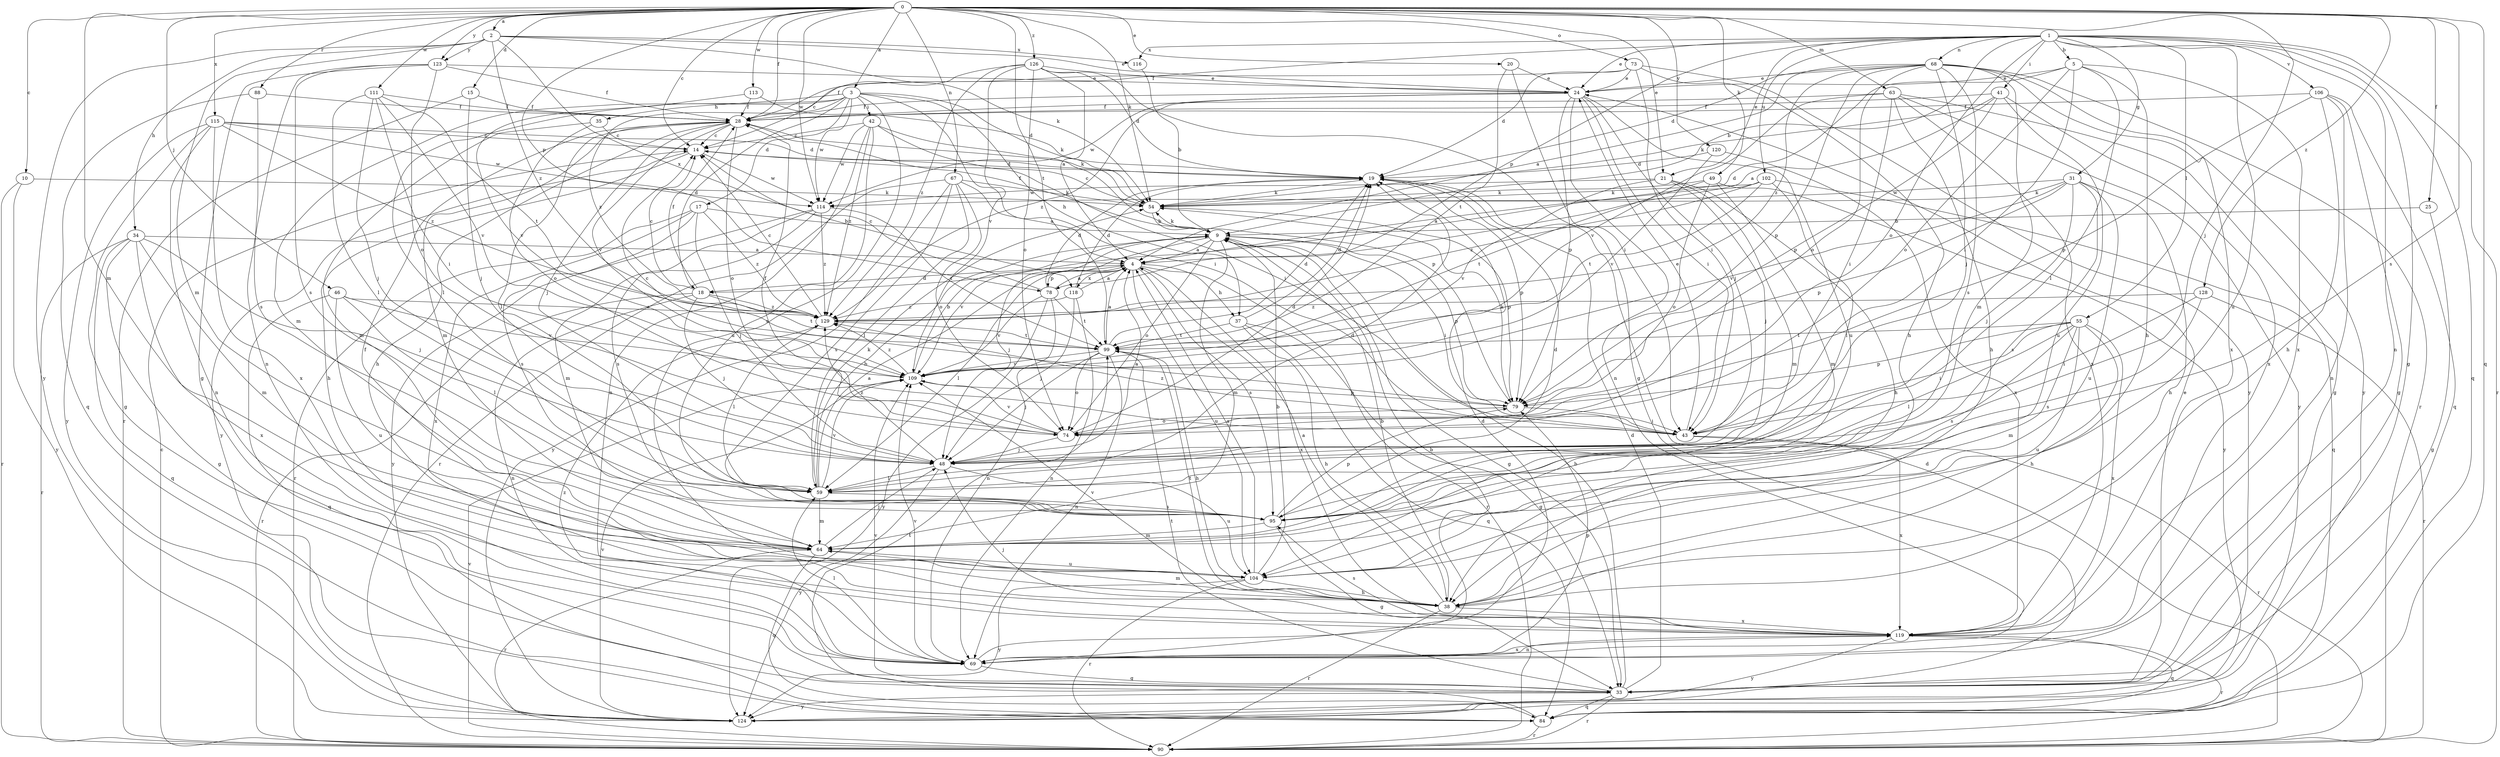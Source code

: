 strict digraph  {
0;
1;
2;
3;
4;
5;
9;
10;
14;
15;
17;
18;
19;
20;
21;
24;
25;
28;
31;
33;
34;
35;
37;
38;
41;
42;
43;
46;
48;
49;
54;
55;
59;
63;
64;
67;
68;
69;
73;
74;
78;
79;
84;
88;
90;
95;
99;
102;
104;
106;
109;
111;
113;
114;
115;
116;
118;
119;
120;
123;
124;
126;
128;
129;
0 -> 2  [label=a];
0 -> 3  [label=a];
0 -> 10  [label=c];
0 -> 14  [label=c];
0 -> 15  [label=d];
0 -> 20  [label=e];
0 -> 21  [label=e];
0 -> 25  [label=f];
0 -> 28  [label=f];
0 -> 46  [label=j];
0 -> 48  [label=j];
0 -> 49  [label=k];
0 -> 54  [label=k];
0 -> 63  [label=m];
0 -> 64  [label=m];
0 -> 67  [label=n];
0 -> 73  [label=o];
0 -> 78  [label=p];
0 -> 84  [label=q];
0 -> 88  [label=r];
0 -> 95  [label=s];
0 -> 99  [label=t];
0 -> 111  [label=w];
0 -> 113  [label=w];
0 -> 114  [label=w];
0 -> 115  [label=x];
0 -> 120  [label=y];
0 -> 123  [label=y];
0 -> 126  [label=z];
0 -> 128  [label=z];
1 -> 5  [label=b];
1 -> 9  [label=b];
1 -> 21  [label=e];
1 -> 24  [label=e];
1 -> 28  [label=f];
1 -> 31  [label=g];
1 -> 33  [label=g];
1 -> 41  [label=i];
1 -> 55  [label=l];
1 -> 68  [label=n];
1 -> 69  [label=n];
1 -> 74  [label=o];
1 -> 78  [label=p];
1 -> 84  [label=q];
1 -> 90  [label=r];
1 -> 102  [label=u];
1 -> 104  [label=u];
1 -> 106  [label=v];
1 -> 116  [label=x];
2 -> 24  [label=e];
2 -> 34  [label=h];
2 -> 54  [label=k];
2 -> 64  [label=m];
2 -> 116  [label=x];
2 -> 118  [label=x];
2 -> 123  [label=y];
2 -> 124  [label=y];
2 -> 129  [label=z];
3 -> 17  [label=d];
3 -> 18  [label=d];
3 -> 35  [label=h];
3 -> 37  [label=h];
3 -> 42  [label=i];
3 -> 43  [label=i];
3 -> 54  [label=k];
3 -> 59  [label=l];
3 -> 64  [label=m];
3 -> 104  [label=u];
3 -> 114  [label=w];
3 -> 129  [label=z];
4 -> 18  [label=d];
4 -> 37  [label=h];
4 -> 59  [label=l];
4 -> 78  [label=p];
4 -> 90  [label=r];
4 -> 95  [label=s];
4 -> 104  [label=u];
4 -> 118  [label=x];
4 -> 119  [label=x];
5 -> 18  [label=d];
5 -> 24  [label=e];
5 -> 38  [label=h];
5 -> 43  [label=i];
5 -> 59  [label=l];
5 -> 74  [label=o];
5 -> 119  [label=x];
9 -> 4  [label=a];
9 -> 28  [label=f];
9 -> 33  [label=g];
9 -> 43  [label=i];
9 -> 48  [label=j];
9 -> 54  [label=k];
9 -> 64  [label=m];
9 -> 74  [label=o];
9 -> 79  [label=p];
9 -> 109  [label=v];
10 -> 54  [label=k];
10 -> 90  [label=r];
10 -> 124  [label=y];
14 -> 19  [label=d];
14 -> 38  [label=h];
14 -> 114  [label=w];
14 -> 124  [label=y];
15 -> 28  [label=f];
15 -> 48  [label=j];
15 -> 90  [label=r];
17 -> 9  [label=b];
17 -> 48  [label=j];
17 -> 90  [label=r];
17 -> 95  [label=s];
17 -> 119  [label=x];
17 -> 129  [label=z];
18 -> 14  [label=c];
18 -> 28  [label=f];
18 -> 48  [label=j];
18 -> 69  [label=n];
18 -> 90  [label=r];
18 -> 99  [label=t];
18 -> 129  [label=z];
19 -> 54  [label=k];
19 -> 79  [label=p];
20 -> 24  [label=e];
20 -> 43  [label=i];
20 -> 99  [label=t];
21 -> 38  [label=h];
21 -> 48  [label=j];
21 -> 64  [label=m];
21 -> 109  [label=v];
21 -> 114  [label=w];
24 -> 28  [label=f];
24 -> 43  [label=i];
24 -> 48  [label=j];
24 -> 69  [label=n];
24 -> 79  [label=p];
24 -> 104  [label=u];
24 -> 114  [label=w];
24 -> 129  [label=z];
25 -> 9  [label=b];
25 -> 33  [label=g];
28 -> 14  [label=c];
28 -> 38  [label=h];
28 -> 48  [label=j];
28 -> 54  [label=k];
28 -> 59  [label=l];
28 -> 64  [label=m];
28 -> 74  [label=o];
28 -> 109  [label=v];
31 -> 38  [label=h];
31 -> 48  [label=j];
31 -> 54  [label=k];
31 -> 79  [label=p];
31 -> 95  [label=s];
31 -> 104  [label=u];
31 -> 109  [label=v];
31 -> 114  [label=w];
33 -> 9  [label=b];
33 -> 19  [label=d];
33 -> 24  [label=e];
33 -> 84  [label=q];
33 -> 90  [label=r];
33 -> 99  [label=t];
33 -> 109  [label=v];
33 -> 124  [label=y];
34 -> 4  [label=a];
34 -> 33  [label=g];
34 -> 48  [label=j];
34 -> 64  [label=m];
34 -> 84  [label=q];
34 -> 90  [label=r];
34 -> 119  [label=x];
35 -> 14  [label=c];
35 -> 64  [label=m];
35 -> 74  [label=o];
37 -> 19  [label=d];
37 -> 33  [label=g];
37 -> 38  [label=h];
37 -> 84  [label=q];
37 -> 99  [label=t];
38 -> 4  [label=a];
38 -> 9  [label=b];
38 -> 64  [label=m];
38 -> 90  [label=r];
38 -> 99  [label=t];
38 -> 109  [label=v];
38 -> 119  [label=x];
41 -> 4  [label=a];
41 -> 28  [label=f];
41 -> 54  [label=k];
41 -> 79  [label=p];
41 -> 104  [label=u];
41 -> 119  [label=x];
42 -> 14  [label=c];
42 -> 43  [label=i];
42 -> 69  [label=n];
42 -> 79  [label=p];
42 -> 95  [label=s];
42 -> 114  [label=w];
42 -> 129  [label=z];
43 -> 24  [label=e];
43 -> 90  [label=r];
43 -> 119  [label=x];
43 -> 129  [label=z];
46 -> 59  [label=l];
46 -> 84  [label=q];
46 -> 104  [label=u];
46 -> 109  [label=v];
46 -> 129  [label=z];
48 -> 4  [label=a];
48 -> 59  [label=l];
48 -> 104  [label=u];
48 -> 124  [label=y];
48 -> 129  [label=z];
49 -> 54  [label=k];
49 -> 64  [label=m];
49 -> 74  [label=o];
49 -> 99  [label=t];
49 -> 124  [label=y];
54 -> 9  [label=b];
54 -> 14  [label=c];
54 -> 79  [label=p];
55 -> 38  [label=h];
55 -> 43  [label=i];
55 -> 59  [label=l];
55 -> 64  [label=m];
55 -> 79  [label=p];
55 -> 95  [label=s];
55 -> 99  [label=t];
55 -> 104  [label=u];
55 -> 119  [label=x];
59 -> 4  [label=a];
59 -> 9  [label=b];
59 -> 19  [label=d];
59 -> 54  [label=k];
59 -> 64  [label=m];
59 -> 95  [label=s];
59 -> 109  [label=v];
63 -> 28  [label=f];
63 -> 33  [label=g];
63 -> 38  [label=h];
63 -> 43  [label=i];
63 -> 109  [label=v];
63 -> 119  [label=x];
63 -> 124  [label=y];
64 -> 48  [label=j];
64 -> 84  [label=q];
64 -> 90  [label=r];
64 -> 104  [label=u];
67 -> 4  [label=a];
67 -> 54  [label=k];
67 -> 59  [label=l];
67 -> 74  [label=o];
67 -> 90  [label=r];
67 -> 95  [label=s];
67 -> 124  [label=y];
68 -> 4  [label=a];
68 -> 19  [label=d];
68 -> 24  [label=e];
68 -> 48  [label=j];
68 -> 64  [label=m];
68 -> 74  [label=o];
68 -> 79  [label=p];
68 -> 90  [label=r];
68 -> 95  [label=s];
68 -> 119  [label=x];
68 -> 124  [label=y];
68 -> 129  [label=z];
69 -> 9  [label=b];
69 -> 19  [label=d];
69 -> 33  [label=g];
69 -> 59  [label=l];
69 -> 79  [label=p];
69 -> 109  [label=v];
69 -> 119  [label=x];
69 -> 129  [label=z];
73 -> 19  [label=d];
73 -> 24  [label=e];
73 -> 28  [label=f];
73 -> 38  [label=h];
73 -> 43  [label=i];
73 -> 124  [label=y];
74 -> 19  [label=d];
74 -> 28  [label=f];
74 -> 48  [label=j];
74 -> 109  [label=v];
78 -> 4  [label=a];
78 -> 14  [label=c];
78 -> 19  [label=d];
78 -> 69  [label=n];
78 -> 99  [label=t];
78 -> 109  [label=v];
78 -> 124  [label=y];
79 -> 14  [label=c];
79 -> 43  [label=i];
79 -> 54  [label=k];
79 -> 74  [label=o];
84 -> 90  [label=r];
84 -> 99  [label=t];
88 -> 28  [label=f];
88 -> 84  [label=q];
88 -> 95  [label=s];
90 -> 14  [label=c];
90 -> 19  [label=d];
90 -> 109  [label=v];
95 -> 19  [label=d];
95 -> 33  [label=g];
95 -> 64  [label=m];
95 -> 79  [label=p];
99 -> 4  [label=a];
99 -> 19  [label=d];
99 -> 38  [label=h];
99 -> 48  [label=j];
99 -> 69  [label=n];
99 -> 74  [label=o];
99 -> 109  [label=v];
102 -> 4  [label=a];
102 -> 54  [label=k];
102 -> 59  [label=l];
102 -> 84  [label=q];
102 -> 99  [label=t];
102 -> 129  [label=z];
104 -> 4  [label=a];
104 -> 9  [label=b];
104 -> 28  [label=f];
104 -> 38  [label=h];
104 -> 90  [label=r];
104 -> 124  [label=y];
106 -> 28  [label=f];
106 -> 33  [label=g];
106 -> 38  [label=h];
106 -> 69  [label=n];
106 -> 79  [label=p];
106 -> 84  [label=q];
109 -> 9  [label=b];
109 -> 79  [label=p];
109 -> 129  [label=z];
111 -> 28  [label=f];
111 -> 43  [label=i];
111 -> 48  [label=j];
111 -> 59  [label=l];
111 -> 99  [label=t];
111 -> 109  [label=v];
113 -> 19  [label=d];
113 -> 28  [label=f];
113 -> 109  [label=v];
114 -> 64  [label=m];
114 -> 95  [label=s];
114 -> 99  [label=t];
114 -> 124  [label=y];
114 -> 129  [label=z];
115 -> 14  [label=c];
115 -> 19  [label=d];
115 -> 33  [label=g];
115 -> 69  [label=n];
115 -> 114  [label=w];
115 -> 119  [label=x];
115 -> 124  [label=y];
115 -> 129  [label=z];
116 -> 9  [label=b];
118 -> 4  [label=a];
118 -> 19  [label=d];
118 -> 48  [label=j];
118 -> 69  [label=n];
118 -> 129  [label=z];
119 -> 48  [label=j];
119 -> 69  [label=n];
119 -> 84  [label=q];
119 -> 90  [label=r];
119 -> 95  [label=s];
119 -> 124  [label=y];
120 -> 19  [label=d];
120 -> 109  [label=v];
120 -> 119  [label=x];
123 -> 24  [label=e];
123 -> 28  [label=f];
123 -> 33  [label=g];
123 -> 69  [label=n];
123 -> 74  [label=o];
123 -> 95  [label=s];
124 -> 109  [label=v];
126 -> 4  [label=a];
126 -> 14  [label=c];
126 -> 19  [label=d];
126 -> 24  [label=e];
126 -> 33  [label=g];
126 -> 74  [label=o];
126 -> 109  [label=v];
126 -> 129  [label=z];
128 -> 43  [label=i];
128 -> 90  [label=r];
128 -> 95  [label=s];
128 -> 129  [label=z];
129 -> 14  [label=c];
129 -> 59  [label=l];
129 -> 99  [label=t];
}
